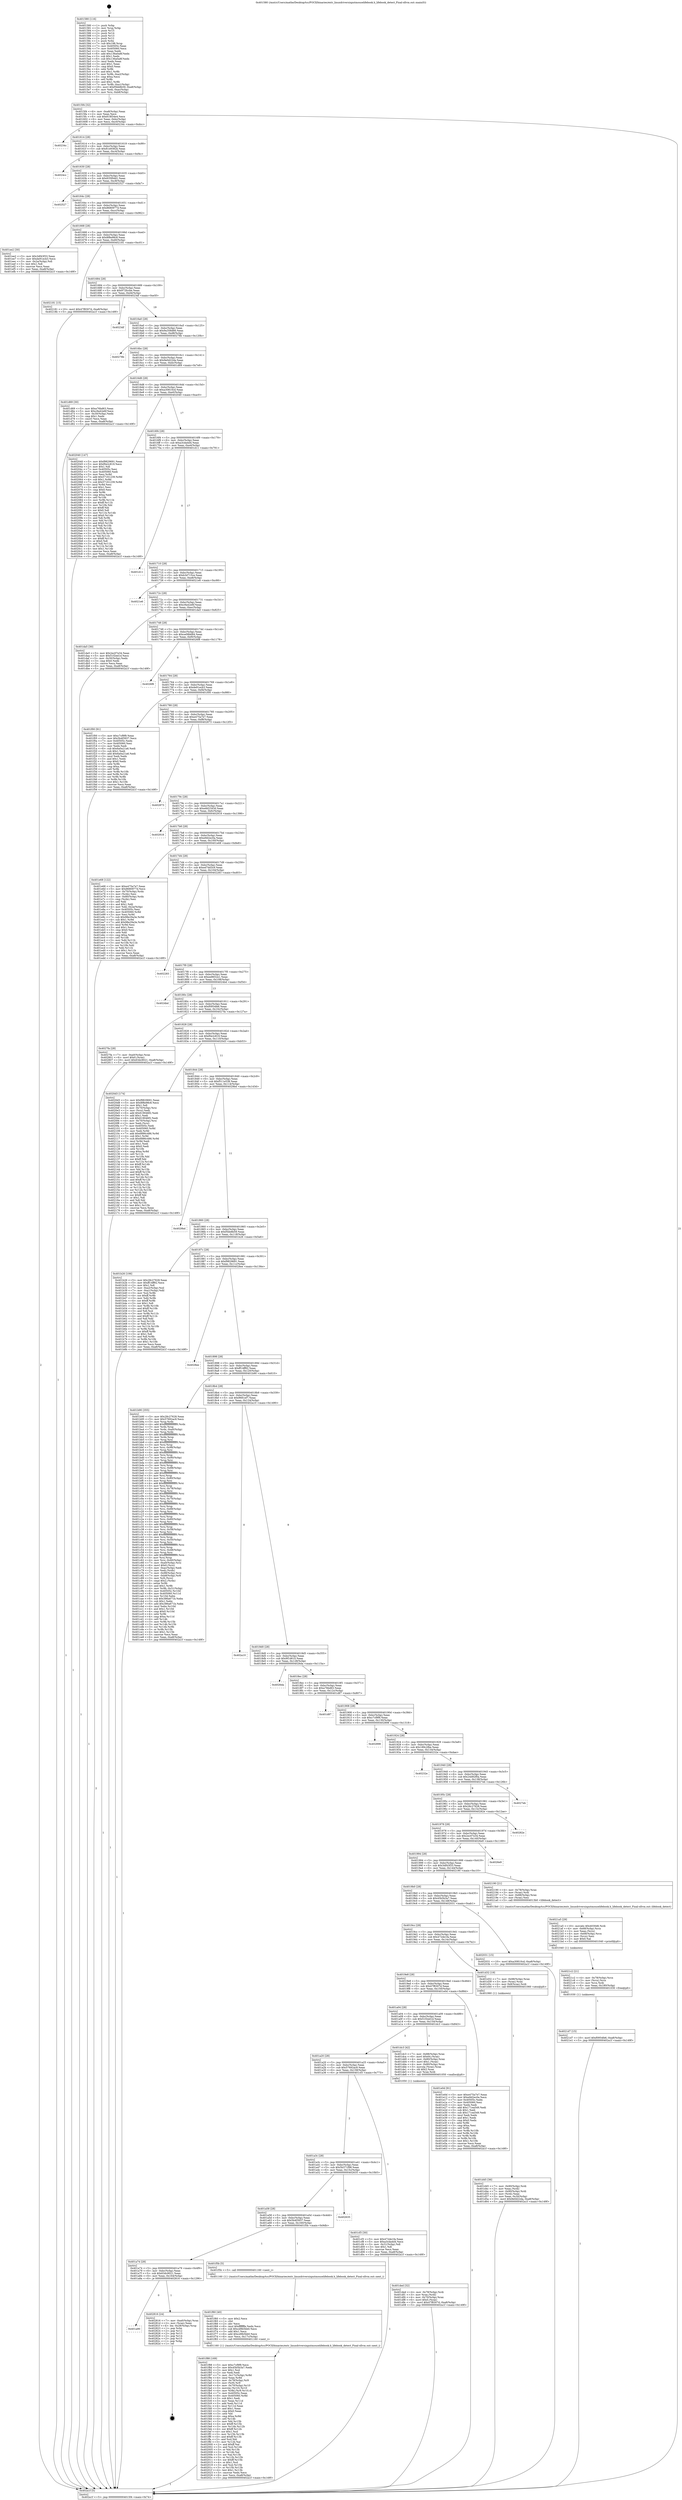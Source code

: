 digraph "0x401580" {
  label = "0x401580 (/mnt/c/Users/mathe/Desktop/tcc/POCII/binaries/extr_linuxdriversinputmouselifebook.h_lifebook_detect_Final-ollvm.out::main(0))"
  labelloc = "t"
  node[shape=record]

  Entry [label="",width=0.3,height=0.3,shape=circle,fillcolor=black,style=filled]
  "0x4015f4" [label="{
     0x4015f4 [32]\l
     | [instrs]\l
     &nbsp;&nbsp;0x4015f4 \<+6\>: mov -0xa8(%rbp),%eax\l
     &nbsp;&nbsp;0x4015fa \<+2\>: mov %eax,%ecx\l
     &nbsp;&nbsp;0x4015fc \<+6\>: sub $0x818f34e4,%ecx\l
     &nbsp;&nbsp;0x401602 \<+6\>: mov %eax,-0xbc(%rbp)\l
     &nbsp;&nbsp;0x401608 \<+6\>: mov %ecx,-0xc0(%rbp)\l
     &nbsp;&nbsp;0x40160e \<+6\>: je 000000000040234c \<main+0xdcc\>\l
  }"]
  "0x40234c" [label="{
     0x40234c\l
  }", style=dashed]
  "0x401614" [label="{
     0x401614 [28]\l
     | [instrs]\l
     &nbsp;&nbsp;0x401614 \<+5\>: jmp 0000000000401619 \<main+0x99\>\l
     &nbsp;&nbsp;0x401619 \<+6\>: mov -0xbc(%rbp),%eax\l
     &nbsp;&nbsp;0x40161f \<+5\>: sub $0x81e9382b,%eax\l
     &nbsp;&nbsp;0x401624 \<+6\>: mov %eax,-0xc4(%rbp)\l
     &nbsp;&nbsp;0x40162a \<+6\>: je 00000000004024cc \<main+0xf4c\>\l
  }"]
  Exit [label="",width=0.3,height=0.3,shape=circle,fillcolor=black,style=filled,peripheries=2]
  "0x4024cc" [label="{
     0x4024cc\l
  }", style=dashed]
  "0x401630" [label="{
     0x401630 [28]\l
     | [instrs]\l
     &nbsp;&nbsp;0x401630 \<+5\>: jmp 0000000000401635 \<main+0xb5\>\l
     &nbsp;&nbsp;0x401635 \<+6\>: mov -0xbc(%rbp),%eax\l
     &nbsp;&nbsp;0x40163b \<+5\>: sub $0x835f0dd1,%eax\l
     &nbsp;&nbsp;0x401640 \<+6\>: mov %eax,-0xc8(%rbp)\l
     &nbsp;&nbsp;0x401646 \<+6\>: je 0000000000402527 \<main+0xfa7\>\l
  }"]
  "0x401a90" [label="{
     0x401a90\l
  }", style=dashed]
  "0x402527" [label="{
     0x402527\l
  }", style=dashed]
  "0x40164c" [label="{
     0x40164c [28]\l
     | [instrs]\l
     &nbsp;&nbsp;0x40164c \<+5\>: jmp 0000000000401651 \<main+0xd1\>\l
     &nbsp;&nbsp;0x401651 \<+6\>: mov -0xbc(%rbp),%eax\l
     &nbsp;&nbsp;0x401657 \<+5\>: sub $0x8680977d,%eax\l
     &nbsp;&nbsp;0x40165c \<+6\>: mov %eax,-0xcc(%rbp)\l
     &nbsp;&nbsp;0x401662 \<+6\>: je 0000000000401ee2 \<main+0x962\>\l
  }"]
  "0x402816" [label="{
     0x402816 [24]\l
     | [instrs]\l
     &nbsp;&nbsp;0x402816 \<+7\>: mov -0xa0(%rbp),%rax\l
     &nbsp;&nbsp;0x40281d \<+2\>: mov (%rax),%eax\l
     &nbsp;&nbsp;0x40281f \<+4\>: lea -0x28(%rbp),%rsp\l
     &nbsp;&nbsp;0x402823 \<+1\>: pop %rbx\l
     &nbsp;&nbsp;0x402824 \<+2\>: pop %r12\l
     &nbsp;&nbsp;0x402826 \<+2\>: pop %r13\l
     &nbsp;&nbsp;0x402828 \<+2\>: pop %r14\l
     &nbsp;&nbsp;0x40282a \<+2\>: pop %r15\l
     &nbsp;&nbsp;0x40282c \<+1\>: pop %rbp\l
     &nbsp;&nbsp;0x40282d \<+1\>: ret\l
  }"]
  "0x401ee2" [label="{
     0x401ee2 [30]\l
     | [instrs]\l
     &nbsp;&nbsp;0x401ee2 \<+5\>: mov $0x3df43f33,%eax\l
     &nbsp;&nbsp;0x401ee7 \<+5\>: mov $0xde91ecb3,%ecx\l
     &nbsp;&nbsp;0x401eec \<+3\>: mov -0x2a(%rbp),%dl\l
     &nbsp;&nbsp;0x401eef \<+3\>: test $0x1,%dl\l
     &nbsp;&nbsp;0x401ef2 \<+3\>: cmovne %ecx,%eax\l
     &nbsp;&nbsp;0x401ef5 \<+6\>: mov %eax,-0xa8(%rbp)\l
     &nbsp;&nbsp;0x401efb \<+5\>: jmp 0000000000402a1f \<main+0x149f\>\l
  }"]
  "0x401668" [label="{
     0x401668 [28]\l
     | [instrs]\l
     &nbsp;&nbsp;0x401668 \<+5\>: jmp 000000000040166d \<main+0xed\>\l
     &nbsp;&nbsp;0x40166d \<+6\>: mov -0xbc(%rbp),%eax\l
     &nbsp;&nbsp;0x401673 \<+5\>: sub $0x8f8e98c8,%eax\l
     &nbsp;&nbsp;0x401678 \<+6\>: mov %eax,-0xd0(%rbp)\l
     &nbsp;&nbsp;0x40167e \<+6\>: je 0000000000402181 \<main+0xc01\>\l
  }"]
  "0x4021d7" [label="{
     0x4021d7 [15]\l
     | [instrs]\l
     &nbsp;&nbsp;0x4021d7 \<+10\>: movl $0xf0954fe6,-0xa8(%rbp)\l
     &nbsp;&nbsp;0x4021e1 \<+5\>: jmp 0000000000402a1f \<main+0x149f\>\l
  }"]
  "0x402181" [label="{
     0x402181 [15]\l
     | [instrs]\l
     &nbsp;&nbsp;0x402181 \<+10\>: movl $0x47f8307d,-0xa8(%rbp)\l
     &nbsp;&nbsp;0x40218b \<+5\>: jmp 0000000000402a1f \<main+0x149f\>\l
  }"]
  "0x401684" [label="{
     0x401684 [28]\l
     | [instrs]\l
     &nbsp;&nbsp;0x401684 \<+5\>: jmp 0000000000401689 \<main+0x109\>\l
     &nbsp;&nbsp;0x401689 \<+6\>: mov -0xbc(%rbp),%eax\l
     &nbsp;&nbsp;0x40168f \<+5\>: sub $0x972fccbe,%eax\l
     &nbsp;&nbsp;0x401694 \<+6\>: mov %eax,-0xd4(%rbp)\l
     &nbsp;&nbsp;0x40169a \<+6\>: je 00000000004023df \<main+0xe5f\>\l
  }"]
  "0x4021c2" [label="{
     0x4021c2 [21]\l
     | [instrs]\l
     &nbsp;&nbsp;0x4021c2 \<+4\>: mov -0x78(%rbp),%rcx\l
     &nbsp;&nbsp;0x4021c6 \<+3\>: mov (%rcx),%rcx\l
     &nbsp;&nbsp;0x4021c9 \<+3\>: mov %rcx,%rdi\l
     &nbsp;&nbsp;0x4021cc \<+6\>: mov %eax,-0x180(%rbp)\l
     &nbsp;&nbsp;0x4021d2 \<+5\>: call 0000000000401030 \<free@plt\>\l
     | [calls]\l
     &nbsp;&nbsp;0x401030 \{1\} (unknown)\l
  }"]
  "0x4023df" [label="{
     0x4023df\l
  }", style=dashed]
  "0x4016a0" [label="{
     0x4016a0 [28]\l
     | [instrs]\l
     &nbsp;&nbsp;0x4016a0 \<+5\>: jmp 00000000004016a5 \<main+0x125\>\l
     &nbsp;&nbsp;0x4016a5 \<+6\>: mov -0xbc(%rbp),%eax\l
     &nbsp;&nbsp;0x4016ab \<+5\>: sub $0x9a358d66,%eax\l
     &nbsp;&nbsp;0x4016b0 \<+6\>: mov %eax,-0xd8(%rbp)\l
     &nbsp;&nbsp;0x4016b6 \<+6\>: je 000000000040278b \<main+0x120b\>\l
  }"]
  "0x4021a5" [label="{
     0x4021a5 [29]\l
     | [instrs]\l
     &nbsp;&nbsp;0x4021a5 \<+10\>: movabs $0x4030d6,%rdi\l
     &nbsp;&nbsp;0x4021af \<+4\>: mov -0x68(%rbp),%rcx\l
     &nbsp;&nbsp;0x4021b3 \<+2\>: mov %eax,(%rcx)\l
     &nbsp;&nbsp;0x4021b5 \<+4\>: mov -0x68(%rbp),%rcx\l
     &nbsp;&nbsp;0x4021b9 \<+2\>: mov (%rcx),%esi\l
     &nbsp;&nbsp;0x4021bb \<+2\>: mov $0x0,%al\l
     &nbsp;&nbsp;0x4021bd \<+5\>: call 0000000000401040 \<printf@plt\>\l
     | [calls]\l
     &nbsp;&nbsp;0x401040 \{1\} (unknown)\l
  }"]
  "0x40278b" [label="{
     0x40278b\l
  }", style=dashed]
  "0x4016bc" [label="{
     0x4016bc [28]\l
     | [instrs]\l
     &nbsp;&nbsp;0x4016bc \<+5\>: jmp 00000000004016c1 \<main+0x141\>\l
     &nbsp;&nbsp;0x4016c1 \<+6\>: mov -0xbc(%rbp),%eax\l
     &nbsp;&nbsp;0x4016c7 \<+5\>: sub $0x9e0d22da,%eax\l
     &nbsp;&nbsp;0x4016cc \<+6\>: mov %eax,-0xdc(%rbp)\l
     &nbsp;&nbsp;0x4016d2 \<+6\>: je 0000000000401d69 \<main+0x7e9\>\l
  }"]
  "0x401f88" [label="{
     0x401f88 [169]\l
     | [instrs]\l
     &nbsp;&nbsp;0x401f88 \<+5\>: mov $0xc7cf9f9,%ecx\l
     &nbsp;&nbsp;0x401f8d \<+5\>: mov $0x45b5b3a7,%edx\l
     &nbsp;&nbsp;0x401f92 \<+3\>: mov $0x1,%sil\l
     &nbsp;&nbsp;0x401f95 \<+2\>: xor %edi,%edi\l
     &nbsp;&nbsp;0x401f97 \<+7\>: mov -0x17c(%rbp),%r8d\l
     &nbsp;&nbsp;0x401f9e \<+4\>: imul %eax,%r8d\l
     &nbsp;&nbsp;0x401fa2 \<+4\>: mov -0x78(%rbp),%r9\l
     &nbsp;&nbsp;0x401fa6 \<+3\>: mov (%r9),%r9\l
     &nbsp;&nbsp;0x401fa9 \<+4\>: mov -0x70(%rbp),%r10\l
     &nbsp;&nbsp;0x401fad \<+3\>: movslq (%r10),%r10\l
     &nbsp;&nbsp;0x401fb0 \<+4\>: mov %r8d,(%r9,%r10,4)\l
     &nbsp;&nbsp;0x401fb4 \<+7\>: mov 0x40505c,%eax\l
     &nbsp;&nbsp;0x401fbb \<+8\>: mov 0x405060,%r8d\l
     &nbsp;&nbsp;0x401fc3 \<+3\>: sub $0x1,%edi\l
     &nbsp;&nbsp;0x401fc6 \<+3\>: mov %eax,%r11d\l
     &nbsp;&nbsp;0x401fc9 \<+3\>: add %edi,%r11d\l
     &nbsp;&nbsp;0x401fcc \<+4\>: imul %r11d,%eax\l
     &nbsp;&nbsp;0x401fd0 \<+3\>: and $0x1,%eax\l
     &nbsp;&nbsp;0x401fd3 \<+3\>: cmp $0x0,%eax\l
     &nbsp;&nbsp;0x401fd6 \<+3\>: sete %bl\l
     &nbsp;&nbsp;0x401fd9 \<+4\>: cmp $0xa,%r8d\l
     &nbsp;&nbsp;0x401fdd \<+4\>: setl %r14b\l
     &nbsp;&nbsp;0x401fe1 \<+3\>: mov %bl,%r15b\l
     &nbsp;&nbsp;0x401fe4 \<+4\>: xor $0xff,%r15b\l
     &nbsp;&nbsp;0x401fe8 \<+3\>: mov %r14b,%r12b\l
     &nbsp;&nbsp;0x401feb \<+4\>: xor $0xff,%r12b\l
     &nbsp;&nbsp;0x401fef \<+4\>: xor $0x1,%sil\l
     &nbsp;&nbsp;0x401ff3 \<+3\>: mov %r15b,%r13b\l
     &nbsp;&nbsp;0x401ff6 \<+4\>: and $0xff,%r13b\l
     &nbsp;&nbsp;0x401ffa \<+3\>: and %sil,%bl\l
     &nbsp;&nbsp;0x401ffd \<+3\>: mov %r12b,%al\l
     &nbsp;&nbsp;0x402000 \<+2\>: and $0xff,%al\l
     &nbsp;&nbsp;0x402002 \<+3\>: and %sil,%r14b\l
     &nbsp;&nbsp;0x402005 \<+3\>: or %bl,%r13b\l
     &nbsp;&nbsp;0x402008 \<+3\>: or %r14b,%al\l
     &nbsp;&nbsp;0x40200b \<+3\>: xor %al,%r13b\l
     &nbsp;&nbsp;0x40200e \<+3\>: or %r12b,%r15b\l
     &nbsp;&nbsp;0x402011 \<+4\>: xor $0xff,%r15b\l
     &nbsp;&nbsp;0x402015 \<+4\>: or $0x1,%sil\l
     &nbsp;&nbsp;0x402019 \<+3\>: and %sil,%r15b\l
     &nbsp;&nbsp;0x40201c \<+3\>: or %r15b,%r13b\l
     &nbsp;&nbsp;0x40201f \<+4\>: test $0x1,%r13b\l
     &nbsp;&nbsp;0x402023 \<+3\>: cmovne %edx,%ecx\l
     &nbsp;&nbsp;0x402026 \<+6\>: mov %ecx,-0xa8(%rbp)\l
     &nbsp;&nbsp;0x40202c \<+5\>: jmp 0000000000402a1f \<main+0x149f\>\l
  }"]
  "0x401d69" [label="{
     0x401d69 [30]\l
     | [instrs]\l
     &nbsp;&nbsp;0x401d69 \<+5\>: mov $0xa76bd63,%eax\l
     &nbsp;&nbsp;0x401d6e \<+5\>: mov $0xc9a42e6f,%ecx\l
     &nbsp;&nbsp;0x401d73 \<+3\>: mov -0x30(%rbp),%edx\l
     &nbsp;&nbsp;0x401d76 \<+3\>: cmp $0x1,%edx\l
     &nbsp;&nbsp;0x401d79 \<+3\>: cmovl %ecx,%eax\l
     &nbsp;&nbsp;0x401d7c \<+6\>: mov %eax,-0xa8(%rbp)\l
     &nbsp;&nbsp;0x401d82 \<+5\>: jmp 0000000000402a1f \<main+0x149f\>\l
  }"]
  "0x4016d8" [label="{
     0x4016d8 [28]\l
     | [instrs]\l
     &nbsp;&nbsp;0x4016d8 \<+5\>: jmp 00000000004016dd \<main+0x15d\>\l
     &nbsp;&nbsp;0x4016dd \<+6\>: mov -0xbc(%rbp),%eax\l
     &nbsp;&nbsp;0x4016e3 \<+5\>: sub $0xa30810cd,%eax\l
     &nbsp;&nbsp;0x4016e8 \<+6\>: mov %eax,-0xe0(%rbp)\l
     &nbsp;&nbsp;0x4016ee \<+6\>: je 0000000000402040 \<main+0xac0\>\l
  }"]
  "0x401f60" [label="{
     0x401f60 [40]\l
     | [instrs]\l
     &nbsp;&nbsp;0x401f60 \<+5\>: mov $0x2,%ecx\l
     &nbsp;&nbsp;0x401f65 \<+1\>: cltd\l
     &nbsp;&nbsp;0x401f66 \<+2\>: idiv %ecx\l
     &nbsp;&nbsp;0x401f68 \<+6\>: imul $0xfffffffe,%edx,%ecx\l
     &nbsp;&nbsp;0x401f6e \<+6\>: sub $0xcd9b5bb0,%ecx\l
     &nbsp;&nbsp;0x401f74 \<+3\>: add $0x1,%ecx\l
     &nbsp;&nbsp;0x401f77 \<+6\>: add $0xcd9b5bb0,%ecx\l
     &nbsp;&nbsp;0x401f7d \<+6\>: mov %ecx,-0x17c(%rbp)\l
     &nbsp;&nbsp;0x401f83 \<+5\>: call 0000000000401160 \<next_i\>\l
     | [calls]\l
     &nbsp;&nbsp;0x401160 \{1\} (/mnt/c/Users/mathe/Desktop/tcc/POCII/binaries/extr_linuxdriversinputmouselifebook.h_lifebook_detect_Final-ollvm.out::next_i)\l
  }"]
  "0x402040" [label="{
     0x402040 [147]\l
     | [instrs]\l
     &nbsp;&nbsp;0x402040 \<+5\>: mov $0xf9829691,%eax\l
     &nbsp;&nbsp;0x402045 \<+5\>: mov $0xf0e2c819,%ecx\l
     &nbsp;&nbsp;0x40204a \<+2\>: mov $0x1,%dl\l
     &nbsp;&nbsp;0x40204c \<+7\>: mov 0x40505c,%esi\l
     &nbsp;&nbsp;0x402053 \<+7\>: mov 0x405060,%edi\l
     &nbsp;&nbsp;0x40205a \<+3\>: mov %esi,%r8d\l
     &nbsp;&nbsp;0x40205d \<+7\>: add $0x57161239,%r8d\l
     &nbsp;&nbsp;0x402064 \<+4\>: sub $0x1,%r8d\l
     &nbsp;&nbsp;0x402068 \<+7\>: sub $0x57161239,%r8d\l
     &nbsp;&nbsp;0x40206f \<+4\>: imul %r8d,%esi\l
     &nbsp;&nbsp;0x402073 \<+3\>: and $0x1,%esi\l
     &nbsp;&nbsp;0x402076 \<+3\>: cmp $0x0,%esi\l
     &nbsp;&nbsp;0x402079 \<+4\>: sete %r9b\l
     &nbsp;&nbsp;0x40207d \<+3\>: cmp $0xa,%edi\l
     &nbsp;&nbsp;0x402080 \<+4\>: setl %r10b\l
     &nbsp;&nbsp;0x402084 \<+3\>: mov %r9b,%r11b\l
     &nbsp;&nbsp;0x402087 \<+4\>: xor $0xff,%r11b\l
     &nbsp;&nbsp;0x40208b \<+3\>: mov %r10b,%bl\l
     &nbsp;&nbsp;0x40208e \<+3\>: xor $0xff,%bl\l
     &nbsp;&nbsp;0x402091 \<+3\>: xor $0x0,%dl\l
     &nbsp;&nbsp;0x402094 \<+3\>: mov %r11b,%r14b\l
     &nbsp;&nbsp;0x402097 \<+4\>: and $0x0,%r14b\l
     &nbsp;&nbsp;0x40209b \<+3\>: and %dl,%r9b\l
     &nbsp;&nbsp;0x40209e \<+3\>: mov %bl,%r15b\l
     &nbsp;&nbsp;0x4020a1 \<+4\>: and $0x0,%r15b\l
     &nbsp;&nbsp;0x4020a5 \<+3\>: and %dl,%r10b\l
     &nbsp;&nbsp;0x4020a8 \<+3\>: or %r9b,%r14b\l
     &nbsp;&nbsp;0x4020ab \<+3\>: or %r10b,%r15b\l
     &nbsp;&nbsp;0x4020ae \<+3\>: xor %r15b,%r14b\l
     &nbsp;&nbsp;0x4020b1 \<+3\>: or %bl,%r11b\l
     &nbsp;&nbsp;0x4020b4 \<+4\>: xor $0xff,%r11b\l
     &nbsp;&nbsp;0x4020b8 \<+3\>: or $0x0,%dl\l
     &nbsp;&nbsp;0x4020bb \<+3\>: and %dl,%r11b\l
     &nbsp;&nbsp;0x4020be \<+3\>: or %r11b,%r14b\l
     &nbsp;&nbsp;0x4020c1 \<+4\>: test $0x1,%r14b\l
     &nbsp;&nbsp;0x4020c5 \<+3\>: cmovne %ecx,%eax\l
     &nbsp;&nbsp;0x4020c8 \<+6\>: mov %eax,-0xa8(%rbp)\l
     &nbsp;&nbsp;0x4020ce \<+5\>: jmp 0000000000402a1f \<main+0x149f\>\l
  }"]
  "0x4016f4" [label="{
     0x4016f4 [28]\l
     | [instrs]\l
     &nbsp;&nbsp;0x4016f4 \<+5\>: jmp 00000000004016f9 \<main+0x179\>\l
     &nbsp;&nbsp;0x4016f9 \<+6\>: mov -0xbc(%rbp),%eax\l
     &nbsp;&nbsp;0x4016ff \<+5\>: sub $0xa3cda4d4,%eax\l
     &nbsp;&nbsp;0x401704 \<+6\>: mov %eax,-0xe4(%rbp)\l
     &nbsp;&nbsp;0x40170a \<+6\>: je 0000000000401d11 \<main+0x791\>\l
  }"]
  "0x401a74" [label="{
     0x401a74 [28]\l
     | [instrs]\l
     &nbsp;&nbsp;0x401a74 \<+5\>: jmp 0000000000401a79 \<main+0x4f9\>\l
     &nbsp;&nbsp;0x401a79 \<+6\>: mov -0xbc(%rbp),%eax\l
     &nbsp;&nbsp;0x401a7f \<+5\>: sub $0x63dc9021,%eax\l
     &nbsp;&nbsp;0x401a84 \<+6\>: mov %eax,-0x164(%rbp)\l
     &nbsp;&nbsp;0x401a8a \<+6\>: je 0000000000402816 \<main+0x1296\>\l
  }"]
  "0x401d11" [label="{
     0x401d11\l
  }", style=dashed]
  "0x401710" [label="{
     0x401710 [28]\l
     | [instrs]\l
     &nbsp;&nbsp;0x401710 \<+5\>: jmp 0000000000401715 \<main+0x195\>\l
     &nbsp;&nbsp;0x401715 \<+6\>: mov -0xbc(%rbp),%eax\l
     &nbsp;&nbsp;0x40171b \<+5\>: sub $0xb3d715ce,%eax\l
     &nbsp;&nbsp;0x401720 \<+6\>: mov %eax,-0xe8(%rbp)\l
     &nbsp;&nbsp;0x401726 \<+6\>: je 00000000004021e6 \<main+0xc66\>\l
  }"]
  "0x401f5b" [label="{
     0x401f5b [5]\l
     | [instrs]\l
     &nbsp;&nbsp;0x401f5b \<+5\>: call 0000000000401160 \<next_i\>\l
     | [calls]\l
     &nbsp;&nbsp;0x401160 \{1\} (/mnt/c/Users/mathe/Desktop/tcc/POCII/binaries/extr_linuxdriversinputmouselifebook.h_lifebook_detect_Final-ollvm.out::next_i)\l
  }"]
  "0x4021e6" [label="{
     0x4021e6\l
  }", style=dashed]
  "0x40172c" [label="{
     0x40172c [28]\l
     | [instrs]\l
     &nbsp;&nbsp;0x40172c \<+5\>: jmp 0000000000401731 \<main+0x1b1\>\l
     &nbsp;&nbsp;0x401731 \<+6\>: mov -0xbc(%rbp),%eax\l
     &nbsp;&nbsp;0x401737 \<+5\>: sub $0xc9a42e6f,%eax\l
     &nbsp;&nbsp;0x40173c \<+6\>: mov %eax,-0xec(%rbp)\l
     &nbsp;&nbsp;0x401742 \<+6\>: je 0000000000401da5 \<main+0x825\>\l
  }"]
  "0x401a58" [label="{
     0x401a58 [28]\l
     | [instrs]\l
     &nbsp;&nbsp;0x401a58 \<+5\>: jmp 0000000000401a5d \<main+0x4dd\>\l
     &nbsp;&nbsp;0x401a5d \<+6\>: mov -0xbc(%rbp),%eax\l
     &nbsp;&nbsp;0x401a63 \<+5\>: sub $0x5b4f3937,%eax\l
     &nbsp;&nbsp;0x401a68 \<+6\>: mov %eax,-0x160(%rbp)\l
     &nbsp;&nbsp;0x401a6e \<+6\>: je 0000000000401f5b \<main+0x9db\>\l
  }"]
  "0x401da5" [label="{
     0x401da5 [30]\l
     | [instrs]\l
     &nbsp;&nbsp;0x401da5 \<+5\>: mov $0x2ec07e34,%eax\l
     &nbsp;&nbsp;0x401daa \<+5\>: mov $0x51f2ed1d,%ecx\l
     &nbsp;&nbsp;0x401daf \<+3\>: mov -0x30(%rbp),%edx\l
     &nbsp;&nbsp;0x401db2 \<+3\>: cmp $0x0,%edx\l
     &nbsp;&nbsp;0x401db5 \<+3\>: cmove %ecx,%eax\l
     &nbsp;&nbsp;0x401db8 \<+6\>: mov %eax,-0xa8(%rbp)\l
     &nbsp;&nbsp;0x401dbe \<+5\>: jmp 0000000000402a1f \<main+0x149f\>\l
  }"]
  "0x401748" [label="{
     0x401748 [28]\l
     | [instrs]\l
     &nbsp;&nbsp;0x401748 \<+5\>: jmp 000000000040174d \<main+0x1cd\>\l
     &nbsp;&nbsp;0x40174d \<+6\>: mov -0xbc(%rbp),%eax\l
     &nbsp;&nbsp;0x401753 \<+5\>: sub $0xce08b684,%eax\l
     &nbsp;&nbsp;0x401758 \<+6\>: mov %eax,-0xf0(%rbp)\l
     &nbsp;&nbsp;0x40175e \<+6\>: je 00000000004026f8 \<main+0x1178\>\l
  }"]
  "0x402635" [label="{
     0x402635\l
  }", style=dashed]
  "0x4026f8" [label="{
     0x4026f8\l
  }", style=dashed]
  "0x401764" [label="{
     0x401764 [28]\l
     | [instrs]\l
     &nbsp;&nbsp;0x401764 \<+5\>: jmp 0000000000401769 \<main+0x1e9\>\l
     &nbsp;&nbsp;0x401769 \<+6\>: mov -0xbc(%rbp),%eax\l
     &nbsp;&nbsp;0x40176f \<+5\>: sub $0xde91ecb3,%eax\l
     &nbsp;&nbsp;0x401774 \<+6\>: mov %eax,-0xf4(%rbp)\l
     &nbsp;&nbsp;0x40177a \<+6\>: je 0000000000401f00 \<main+0x980\>\l
  }"]
  "0x401ded" [label="{
     0x401ded [32]\l
     | [instrs]\l
     &nbsp;&nbsp;0x401ded \<+4\>: mov -0x78(%rbp),%rdi\l
     &nbsp;&nbsp;0x401df1 \<+3\>: mov %rax,(%rdi)\l
     &nbsp;&nbsp;0x401df4 \<+4\>: mov -0x70(%rbp),%rax\l
     &nbsp;&nbsp;0x401df8 \<+6\>: movl $0x0,(%rax)\l
     &nbsp;&nbsp;0x401dfe \<+10\>: movl $0x47f8307d,-0xa8(%rbp)\l
     &nbsp;&nbsp;0x401e08 \<+5\>: jmp 0000000000402a1f \<main+0x149f\>\l
  }"]
  "0x401f00" [label="{
     0x401f00 [91]\l
     | [instrs]\l
     &nbsp;&nbsp;0x401f00 \<+5\>: mov $0xc7cf9f9,%eax\l
     &nbsp;&nbsp;0x401f05 \<+5\>: mov $0x5b4f3937,%ecx\l
     &nbsp;&nbsp;0x401f0a \<+7\>: mov 0x40505c,%edx\l
     &nbsp;&nbsp;0x401f11 \<+7\>: mov 0x405060,%esi\l
     &nbsp;&nbsp;0x401f18 \<+2\>: mov %edx,%edi\l
     &nbsp;&nbsp;0x401f1a \<+6\>: sub $0x6a0a21a6,%edi\l
     &nbsp;&nbsp;0x401f20 \<+3\>: sub $0x1,%edi\l
     &nbsp;&nbsp;0x401f23 \<+6\>: add $0x6a0a21a6,%edi\l
     &nbsp;&nbsp;0x401f29 \<+3\>: imul %edi,%edx\l
     &nbsp;&nbsp;0x401f2c \<+3\>: and $0x1,%edx\l
     &nbsp;&nbsp;0x401f2f \<+3\>: cmp $0x0,%edx\l
     &nbsp;&nbsp;0x401f32 \<+4\>: sete %r8b\l
     &nbsp;&nbsp;0x401f36 \<+3\>: cmp $0xa,%esi\l
     &nbsp;&nbsp;0x401f39 \<+4\>: setl %r9b\l
     &nbsp;&nbsp;0x401f3d \<+3\>: mov %r8b,%r10b\l
     &nbsp;&nbsp;0x401f40 \<+3\>: and %r9b,%r10b\l
     &nbsp;&nbsp;0x401f43 \<+3\>: xor %r9b,%r8b\l
     &nbsp;&nbsp;0x401f46 \<+3\>: or %r8b,%r10b\l
     &nbsp;&nbsp;0x401f49 \<+4\>: test $0x1,%r10b\l
     &nbsp;&nbsp;0x401f4d \<+3\>: cmovne %ecx,%eax\l
     &nbsp;&nbsp;0x401f50 \<+6\>: mov %eax,-0xa8(%rbp)\l
     &nbsp;&nbsp;0x401f56 \<+5\>: jmp 0000000000402a1f \<main+0x149f\>\l
  }"]
  "0x401780" [label="{
     0x401780 [28]\l
     | [instrs]\l
     &nbsp;&nbsp;0x401780 \<+5\>: jmp 0000000000401785 \<main+0x205\>\l
     &nbsp;&nbsp;0x401785 \<+6\>: mov -0xbc(%rbp),%eax\l
     &nbsp;&nbsp;0x40178b \<+5\>: sub $0xe475a7e7,%eax\l
     &nbsp;&nbsp;0x401790 \<+6\>: mov %eax,-0xf8(%rbp)\l
     &nbsp;&nbsp;0x401796 \<+6\>: je 0000000000402873 \<main+0x12f3\>\l
  }"]
  "0x401d45" [label="{
     0x401d45 [36]\l
     | [instrs]\l
     &nbsp;&nbsp;0x401d45 \<+7\>: mov -0x90(%rbp),%rdi\l
     &nbsp;&nbsp;0x401d4c \<+2\>: mov %eax,(%rdi)\l
     &nbsp;&nbsp;0x401d4e \<+7\>: mov -0x90(%rbp),%rdi\l
     &nbsp;&nbsp;0x401d55 \<+2\>: mov (%rdi),%eax\l
     &nbsp;&nbsp;0x401d57 \<+3\>: mov %eax,-0x30(%rbp)\l
     &nbsp;&nbsp;0x401d5a \<+10\>: movl $0x9e0d22da,-0xa8(%rbp)\l
     &nbsp;&nbsp;0x401d64 \<+5\>: jmp 0000000000402a1f \<main+0x149f\>\l
  }"]
  "0x402873" [label="{
     0x402873\l
  }", style=dashed]
  "0x40179c" [label="{
     0x40179c [28]\l
     | [instrs]\l
     &nbsp;&nbsp;0x40179c \<+5\>: jmp 00000000004017a1 \<main+0x221\>\l
     &nbsp;&nbsp;0x4017a1 \<+6\>: mov -0xbc(%rbp),%eax\l
     &nbsp;&nbsp;0x4017a7 \<+5\>: sub $0xe8d2343d,%eax\l
     &nbsp;&nbsp;0x4017ac \<+6\>: mov %eax,-0xfc(%rbp)\l
     &nbsp;&nbsp;0x4017b2 \<+6\>: je 0000000000402918 \<main+0x1398\>\l
  }"]
  "0x401a3c" [label="{
     0x401a3c [28]\l
     | [instrs]\l
     &nbsp;&nbsp;0x401a3c \<+5\>: jmp 0000000000401a41 \<main+0x4c1\>\l
     &nbsp;&nbsp;0x401a41 \<+6\>: mov -0xbc(%rbp),%eax\l
     &nbsp;&nbsp;0x401a47 \<+5\>: sub $0x5b371f98,%eax\l
     &nbsp;&nbsp;0x401a4c \<+6\>: mov %eax,-0x15c(%rbp)\l
     &nbsp;&nbsp;0x401a52 \<+6\>: je 0000000000402635 \<main+0x10b5\>\l
  }"]
  "0x402918" [label="{
     0x402918\l
  }", style=dashed]
  "0x4017b8" [label="{
     0x4017b8 [28]\l
     | [instrs]\l
     &nbsp;&nbsp;0x4017b8 \<+5\>: jmp 00000000004017bd \<main+0x23d\>\l
     &nbsp;&nbsp;0x4017bd \<+6\>: mov -0xbc(%rbp),%eax\l
     &nbsp;&nbsp;0x4017c3 \<+5\>: sub $0xe9d2ec0a,%eax\l
     &nbsp;&nbsp;0x4017c8 \<+6\>: mov %eax,-0x100(%rbp)\l
     &nbsp;&nbsp;0x4017ce \<+6\>: je 0000000000401e68 \<main+0x8e8\>\l
  }"]
  "0x401cf3" [label="{
     0x401cf3 [30]\l
     | [instrs]\l
     &nbsp;&nbsp;0x401cf3 \<+5\>: mov $0x472de1fa,%eax\l
     &nbsp;&nbsp;0x401cf8 \<+5\>: mov $0xa3cda4d4,%ecx\l
     &nbsp;&nbsp;0x401cfd \<+3\>: mov -0x31(%rbp),%dl\l
     &nbsp;&nbsp;0x401d00 \<+3\>: test $0x1,%dl\l
     &nbsp;&nbsp;0x401d03 \<+3\>: cmovne %ecx,%eax\l
     &nbsp;&nbsp;0x401d06 \<+6\>: mov %eax,-0xa8(%rbp)\l
     &nbsp;&nbsp;0x401d0c \<+5\>: jmp 0000000000402a1f \<main+0x149f\>\l
  }"]
  "0x401e68" [label="{
     0x401e68 [122]\l
     | [instrs]\l
     &nbsp;&nbsp;0x401e68 \<+5\>: mov $0xe475a7e7,%eax\l
     &nbsp;&nbsp;0x401e6d \<+5\>: mov $0x8680977d,%ecx\l
     &nbsp;&nbsp;0x401e72 \<+4\>: mov -0x70(%rbp),%rdx\l
     &nbsp;&nbsp;0x401e76 \<+2\>: mov (%rdx),%esi\l
     &nbsp;&nbsp;0x401e78 \<+4\>: mov -0x80(%rbp),%rdx\l
     &nbsp;&nbsp;0x401e7c \<+2\>: cmp (%rdx),%esi\l
     &nbsp;&nbsp;0x401e7e \<+4\>: setl %dil\l
     &nbsp;&nbsp;0x401e82 \<+4\>: and $0x1,%dil\l
     &nbsp;&nbsp;0x401e86 \<+4\>: mov %dil,-0x2a(%rbp)\l
     &nbsp;&nbsp;0x401e8a \<+7\>: mov 0x40505c,%esi\l
     &nbsp;&nbsp;0x401e91 \<+8\>: mov 0x405060,%r8d\l
     &nbsp;&nbsp;0x401e99 \<+3\>: mov %esi,%r9d\l
     &nbsp;&nbsp;0x401e9c \<+7\>: sub $0x98e29a3e,%r9d\l
     &nbsp;&nbsp;0x401ea3 \<+4\>: sub $0x1,%r9d\l
     &nbsp;&nbsp;0x401ea7 \<+7\>: add $0x98e29a3e,%r9d\l
     &nbsp;&nbsp;0x401eae \<+4\>: imul %r9d,%esi\l
     &nbsp;&nbsp;0x401eb2 \<+3\>: and $0x1,%esi\l
     &nbsp;&nbsp;0x401eb5 \<+3\>: cmp $0x0,%esi\l
     &nbsp;&nbsp;0x401eb8 \<+4\>: sete %dil\l
     &nbsp;&nbsp;0x401ebc \<+4\>: cmp $0xa,%r8d\l
     &nbsp;&nbsp;0x401ec0 \<+4\>: setl %r10b\l
     &nbsp;&nbsp;0x401ec4 \<+3\>: mov %dil,%r11b\l
     &nbsp;&nbsp;0x401ec7 \<+3\>: and %r10b,%r11b\l
     &nbsp;&nbsp;0x401eca \<+3\>: xor %r10b,%dil\l
     &nbsp;&nbsp;0x401ecd \<+3\>: or %dil,%r11b\l
     &nbsp;&nbsp;0x401ed0 \<+4\>: test $0x1,%r11b\l
     &nbsp;&nbsp;0x401ed4 \<+3\>: cmovne %ecx,%eax\l
     &nbsp;&nbsp;0x401ed7 \<+6\>: mov %eax,-0xa8(%rbp)\l
     &nbsp;&nbsp;0x401edd \<+5\>: jmp 0000000000402a1f \<main+0x149f\>\l
  }"]
  "0x4017d4" [label="{
     0x4017d4 [28]\l
     | [instrs]\l
     &nbsp;&nbsp;0x4017d4 \<+5\>: jmp 00000000004017d9 \<main+0x259\>\l
     &nbsp;&nbsp;0x4017d9 \<+6\>: mov -0xbc(%rbp),%eax\l
     &nbsp;&nbsp;0x4017df \<+5\>: sub $0xed7dd3c9,%eax\l
     &nbsp;&nbsp;0x4017e4 \<+6\>: mov %eax,-0x104(%rbp)\l
     &nbsp;&nbsp;0x4017ea \<+6\>: je 0000000000402283 \<main+0xd03\>\l
  }"]
  "0x401a20" [label="{
     0x401a20 [28]\l
     | [instrs]\l
     &nbsp;&nbsp;0x401a20 \<+5\>: jmp 0000000000401a25 \<main+0x4a5\>\l
     &nbsp;&nbsp;0x401a25 \<+6\>: mov -0xbc(%rbp),%eax\l
     &nbsp;&nbsp;0x401a2b \<+5\>: sub $0x57692ac9,%eax\l
     &nbsp;&nbsp;0x401a30 \<+6\>: mov %eax,-0x158(%rbp)\l
     &nbsp;&nbsp;0x401a36 \<+6\>: je 0000000000401cf3 \<main+0x773\>\l
  }"]
  "0x402283" [label="{
     0x402283\l
  }", style=dashed]
  "0x4017f0" [label="{
     0x4017f0 [28]\l
     | [instrs]\l
     &nbsp;&nbsp;0x4017f0 \<+5\>: jmp 00000000004017f5 \<main+0x275\>\l
     &nbsp;&nbsp;0x4017f5 \<+6\>: mov -0xbc(%rbp),%eax\l
     &nbsp;&nbsp;0x4017fb \<+5\>: sub $0xee8652e1,%eax\l
     &nbsp;&nbsp;0x401800 \<+6\>: mov %eax,-0x108(%rbp)\l
     &nbsp;&nbsp;0x401806 \<+6\>: je 00000000004024bd \<main+0xf3d\>\l
  }"]
  "0x401dc3" [label="{
     0x401dc3 [42]\l
     | [instrs]\l
     &nbsp;&nbsp;0x401dc3 \<+7\>: mov -0x88(%rbp),%rax\l
     &nbsp;&nbsp;0x401dca \<+6\>: movl $0x64,(%rax)\l
     &nbsp;&nbsp;0x401dd0 \<+4\>: mov -0x80(%rbp),%rax\l
     &nbsp;&nbsp;0x401dd4 \<+6\>: movl $0x1,(%rax)\l
     &nbsp;&nbsp;0x401dda \<+4\>: mov -0x80(%rbp),%rax\l
     &nbsp;&nbsp;0x401dde \<+3\>: movslq (%rax),%rax\l
     &nbsp;&nbsp;0x401de1 \<+4\>: shl $0x2,%rax\l
     &nbsp;&nbsp;0x401de5 \<+3\>: mov %rax,%rdi\l
     &nbsp;&nbsp;0x401de8 \<+5\>: call 0000000000401050 \<malloc@plt\>\l
     | [calls]\l
     &nbsp;&nbsp;0x401050 \{1\} (unknown)\l
  }"]
  "0x4024bd" [label="{
     0x4024bd\l
  }", style=dashed]
  "0x40180c" [label="{
     0x40180c [28]\l
     | [instrs]\l
     &nbsp;&nbsp;0x40180c \<+5\>: jmp 0000000000401811 \<main+0x291\>\l
     &nbsp;&nbsp;0x401811 \<+6\>: mov -0xbc(%rbp),%eax\l
     &nbsp;&nbsp;0x401817 \<+5\>: sub $0xf0954fe6,%eax\l
     &nbsp;&nbsp;0x40181c \<+6\>: mov %eax,-0x10c(%rbp)\l
     &nbsp;&nbsp;0x401822 \<+6\>: je 00000000004027fa \<main+0x127a\>\l
  }"]
  "0x401a04" [label="{
     0x401a04 [28]\l
     | [instrs]\l
     &nbsp;&nbsp;0x401a04 \<+5\>: jmp 0000000000401a09 \<main+0x489\>\l
     &nbsp;&nbsp;0x401a09 \<+6\>: mov -0xbc(%rbp),%eax\l
     &nbsp;&nbsp;0x401a0f \<+5\>: sub $0x51f2ed1d,%eax\l
     &nbsp;&nbsp;0x401a14 \<+6\>: mov %eax,-0x154(%rbp)\l
     &nbsp;&nbsp;0x401a1a \<+6\>: je 0000000000401dc3 \<main+0x843\>\l
  }"]
  "0x4027fa" [label="{
     0x4027fa [28]\l
     | [instrs]\l
     &nbsp;&nbsp;0x4027fa \<+7\>: mov -0xa0(%rbp),%rax\l
     &nbsp;&nbsp;0x402801 \<+6\>: movl $0x0,(%rax)\l
     &nbsp;&nbsp;0x402807 \<+10\>: movl $0x63dc9021,-0xa8(%rbp)\l
     &nbsp;&nbsp;0x402811 \<+5\>: jmp 0000000000402a1f \<main+0x149f\>\l
  }"]
  "0x401828" [label="{
     0x401828 [28]\l
     | [instrs]\l
     &nbsp;&nbsp;0x401828 \<+5\>: jmp 000000000040182d \<main+0x2ad\>\l
     &nbsp;&nbsp;0x40182d \<+6\>: mov -0xbc(%rbp),%eax\l
     &nbsp;&nbsp;0x401833 \<+5\>: sub $0xf0e2c819,%eax\l
     &nbsp;&nbsp;0x401838 \<+6\>: mov %eax,-0x110(%rbp)\l
     &nbsp;&nbsp;0x40183e \<+6\>: je 00000000004020d3 \<main+0xb53\>\l
  }"]
  "0x401e0d" [label="{
     0x401e0d [91]\l
     | [instrs]\l
     &nbsp;&nbsp;0x401e0d \<+5\>: mov $0xe475a7e7,%eax\l
     &nbsp;&nbsp;0x401e12 \<+5\>: mov $0xe9d2ec0a,%ecx\l
     &nbsp;&nbsp;0x401e17 \<+7\>: mov 0x40505c,%edx\l
     &nbsp;&nbsp;0x401e1e \<+7\>: mov 0x405060,%esi\l
     &nbsp;&nbsp;0x401e25 \<+2\>: mov %edx,%edi\l
     &nbsp;&nbsp;0x401e27 \<+6\>: add $0x171ea549,%edi\l
     &nbsp;&nbsp;0x401e2d \<+3\>: sub $0x1,%edi\l
     &nbsp;&nbsp;0x401e30 \<+6\>: sub $0x171ea549,%edi\l
     &nbsp;&nbsp;0x401e36 \<+3\>: imul %edi,%edx\l
     &nbsp;&nbsp;0x401e39 \<+3\>: and $0x1,%edx\l
     &nbsp;&nbsp;0x401e3c \<+3\>: cmp $0x0,%edx\l
     &nbsp;&nbsp;0x401e3f \<+4\>: sete %r8b\l
     &nbsp;&nbsp;0x401e43 \<+3\>: cmp $0xa,%esi\l
     &nbsp;&nbsp;0x401e46 \<+4\>: setl %r9b\l
     &nbsp;&nbsp;0x401e4a \<+3\>: mov %r8b,%r10b\l
     &nbsp;&nbsp;0x401e4d \<+3\>: and %r9b,%r10b\l
     &nbsp;&nbsp;0x401e50 \<+3\>: xor %r9b,%r8b\l
     &nbsp;&nbsp;0x401e53 \<+3\>: or %r8b,%r10b\l
     &nbsp;&nbsp;0x401e56 \<+4\>: test $0x1,%r10b\l
     &nbsp;&nbsp;0x401e5a \<+3\>: cmovne %ecx,%eax\l
     &nbsp;&nbsp;0x401e5d \<+6\>: mov %eax,-0xa8(%rbp)\l
     &nbsp;&nbsp;0x401e63 \<+5\>: jmp 0000000000402a1f \<main+0x149f\>\l
  }"]
  "0x4020d3" [label="{
     0x4020d3 [174]\l
     | [instrs]\l
     &nbsp;&nbsp;0x4020d3 \<+5\>: mov $0xf9829691,%eax\l
     &nbsp;&nbsp;0x4020d8 \<+5\>: mov $0x8f8e98c8,%ecx\l
     &nbsp;&nbsp;0x4020dd \<+2\>: mov $0x1,%dl\l
     &nbsp;&nbsp;0x4020df \<+4\>: mov -0x70(%rbp),%rsi\l
     &nbsp;&nbsp;0x4020e3 \<+2\>: mov (%rsi),%edi\l
     &nbsp;&nbsp;0x4020e5 \<+6\>: add $0x619046f2,%edi\l
     &nbsp;&nbsp;0x4020eb \<+3\>: add $0x1,%edi\l
     &nbsp;&nbsp;0x4020ee \<+6\>: sub $0x619046f2,%edi\l
     &nbsp;&nbsp;0x4020f4 \<+4\>: mov -0x70(%rbp),%rsi\l
     &nbsp;&nbsp;0x4020f8 \<+2\>: mov %edi,(%rsi)\l
     &nbsp;&nbsp;0x4020fa \<+7\>: mov 0x40505c,%edi\l
     &nbsp;&nbsp;0x402101 \<+8\>: mov 0x405060,%r8d\l
     &nbsp;&nbsp;0x402109 \<+3\>: mov %edi,%r9d\l
     &nbsp;&nbsp;0x40210c \<+7\>: add $0x6886c486,%r9d\l
     &nbsp;&nbsp;0x402113 \<+4\>: sub $0x1,%r9d\l
     &nbsp;&nbsp;0x402117 \<+7\>: sub $0x6886c486,%r9d\l
     &nbsp;&nbsp;0x40211e \<+4\>: imul %r9d,%edi\l
     &nbsp;&nbsp;0x402122 \<+3\>: and $0x1,%edi\l
     &nbsp;&nbsp;0x402125 \<+3\>: cmp $0x0,%edi\l
     &nbsp;&nbsp;0x402128 \<+4\>: sete %r10b\l
     &nbsp;&nbsp;0x40212c \<+4\>: cmp $0xa,%r8d\l
     &nbsp;&nbsp;0x402130 \<+4\>: setl %r11b\l
     &nbsp;&nbsp;0x402134 \<+3\>: mov %r10b,%bl\l
     &nbsp;&nbsp;0x402137 \<+3\>: xor $0xff,%bl\l
     &nbsp;&nbsp;0x40213a \<+3\>: mov %r11b,%r14b\l
     &nbsp;&nbsp;0x40213d \<+4\>: xor $0xff,%r14b\l
     &nbsp;&nbsp;0x402141 \<+3\>: xor $0x1,%dl\l
     &nbsp;&nbsp;0x402144 \<+3\>: mov %bl,%r15b\l
     &nbsp;&nbsp;0x402147 \<+4\>: and $0xff,%r15b\l
     &nbsp;&nbsp;0x40214b \<+3\>: and %dl,%r10b\l
     &nbsp;&nbsp;0x40214e \<+3\>: mov %r14b,%r12b\l
     &nbsp;&nbsp;0x402151 \<+4\>: and $0xff,%r12b\l
     &nbsp;&nbsp;0x402155 \<+3\>: and %dl,%r11b\l
     &nbsp;&nbsp;0x402158 \<+3\>: or %r10b,%r15b\l
     &nbsp;&nbsp;0x40215b \<+3\>: or %r11b,%r12b\l
     &nbsp;&nbsp;0x40215e \<+3\>: xor %r12b,%r15b\l
     &nbsp;&nbsp;0x402161 \<+3\>: or %r14b,%bl\l
     &nbsp;&nbsp;0x402164 \<+3\>: xor $0xff,%bl\l
     &nbsp;&nbsp;0x402167 \<+3\>: or $0x1,%dl\l
     &nbsp;&nbsp;0x40216a \<+2\>: and %dl,%bl\l
     &nbsp;&nbsp;0x40216c \<+3\>: or %bl,%r15b\l
     &nbsp;&nbsp;0x40216f \<+4\>: test $0x1,%r15b\l
     &nbsp;&nbsp;0x402173 \<+3\>: cmovne %ecx,%eax\l
     &nbsp;&nbsp;0x402176 \<+6\>: mov %eax,-0xa8(%rbp)\l
     &nbsp;&nbsp;0x40217c \<+5\>: jmp 0000000000402a1f \<main+0x149f\>\l
  }"]
  "0x401844" [label="{
     0x401844 [28]\l
     | [instrs]\l
     &nbsp;&nbsp;0x401844 \<+5\>: jmp 0000000000401849 \<main+0x2c9\>\l
     &nbsp;&nbsp;0x401849 \<+6\>: mov -0xbc(%rbp),%eax\l
     &nbsp;&nbsp;0x40184f \<+5\>: sub $0xf511e538,%eax\l
     &nbsp;&nbsp;0x401854 \<+6\>: mov %eax,-0x114(%rbp)\l
     &nbsp;&nbsp;0x40185a \<+6\>: je 00000000004029bd \<main+0x143d\>\l
  }"]
  "0x4019e8" [label="{
     0x4019e8 [28]\l
     | [instrs]\l
     &nbsp;&nbsp;0x4019e8 \<+5\>: jmp 00000000004019ed \<main+0x46d\>\l
     &nbsp;&nbsp;0x4019ed \<+6\>: mov -0xbc(%rbp),%eax\l
     &nbsp;&nbsp;0x4019f3 \<+5\>: sub $0x47f8307d,%eax\l
     &nbsp;&nbsp;0x4019f8 \<+6\>: mov %eax,-0x150(%rbp)\l
     &nbsp;&nbsp;0x4019fe \<+6\>: je 0000000000401e0d \<main+0x88d\>\l
  }"]
  "0x4029bd" [label="{
     0x4029bd\l
  }", style=dashed]
  "0x401860" [label="{
     0x401860 [28]\l
     | [instrs]\l
     &nbsp;&nbsp;0x401860 \<+5\>: jmp 0000000000401865 \<main+0x2e5\>\l
     &nbsp;&nbsp;0x401865 \<+6\>: mov -0xbc(%rbp),%eax\l
     &nbsp;&nbsp;0x40186b \<+5\>: sub $0xf5bb8b59,%eax\l
     &nbsp;&nbsp;0x401870 \<+6\>: mov %eax,-0x118(%rbp)\l
     &nbsp;&nbsp;0x401876 \<+6\>: je 0000000000401b26 \<main+0x5a6\>\l
  }"]
  "0x401d32" [label="{
     0x401d32 [19]\l
     | [instrs]\l
     &nbsp;&nbsp;0x401d32 \<+7\>: mov -0x98(%rbp),%rax\l
     &nbsp;&nbsp;0x401d39 \<+3\>: mov (%rax),%rax\l
     &nbsp;&nbsp;0x401d3c \<+4\>: mov 0x8(%rax),%rdi\l
     &nbsp;&nbsp;0x401d40 \<+5\>: call 0000000000401060 \<atoi@plt\>\l
     | [calls]\l
     &nbsp;&nbsp;0x401060 \{1\} (unknown)\l
  }"]
  "0x401b26" [label="{
     0x401b26 [106]\l
     | [instrs]\l
     &nbsp;&nbsp;0x401b26 \<+5\>: mov $0x28c27628,%eax\l
     &nbsp;&nbsp;0x401b2b \<+5\>: mov $0xff14ff92,%ecx\l
     &nbsp;&nbsp;0x401b30 \<+2\>: mov $0x1,%dl\l
     &nbsp;&nbsp;0x401b32 \<+7\>: mov -0xa2(%rbp),%sil\l
     &nbsp;&nbsp;0x401b39 \<+7\>: mov -0xa1(%rbp),%dil\l
     &nbsp;&nbsp;0x401b40 \<+3\>: mov %sil,%r8b\l
     &nbsp;&nbsp;0x401b43 \<+4\>: xor $0xff,%r8b\l
     &nbsp;&nbsp;0x401b47 \<+3\>: mov %dil,%r9b\l
     &nbsp;&nbsp;0x401b4a \<+4\>: xor $0xff,%r9b\l
     &nbsp;&nbsp;0x401b4e \<+3\>: xor $0x1,%dl\l
     &nbsp;&nbsp;0x401b51 \<+3\>: mov %r8b,%r10b\l
     &nbsp;&nbsp;0x401b54 \<+4\>: and $0xff,%r10b\l
     &nbsp;&nbsp;0x401b58 \<+3\>: and %dl,%sil\l
     &nbsp;&nbsp;0x401b5b \<+3\>: mov %r9b,%r11b\l
     &nbsp;&nbsp;0x401b5e \<+4\>: and $0xff,%r11b\l
     &nbsp;&nbsp;0x401b62 \<+3\>: and %dl,%dil\l
     &nbsp;&nbsp;0x401b65 \<+3\>: or %sil,%r10b\l
     &nbsp;&nbsp;0x401b68 \<+3\>: or %dil,%r11b\l
     &nbsp;&nbsp;0x401b6b \<+3\>: xor %r11b,%r10b\l
     &nbsp;&nbsp;0x401b6e \<+3\>: or %r9b,%r8b\l
     &nbsp;&nbsp;0x401b71 \<+4\>: xor $0xff,%r8b\l
     &nbsp;&nbsp;0x401b75 \<+3\>: or $0x1,%dl\l
     &nbsp;&nbsp;0x401b78 \<+3\>: and %dl,%r8b\l
     &nbsp;&nbsp;0x401b7b \<+3\>: or %r8b,%r10b\l
     &nbsp;&nbsp;0x401b7e \<+4\>: test $0x1,%r10b\l
     &nbsp;&nbsp;0x401b82 \<+3\>: cmovne %ecx,%eax\l
     &nbsp;&nbsp;0x401b85 \<+6\>: mov %eax,-0xa8(%rbp)\l
     &nbsp;&nbsp;0x401b8b \<+5\>: jmp 0000000000402a1f \<main+0x149f\>\l
  }"]
  "0x40187c" [label="{
     0x40187c [28]\l
     | [instrs]\l
     &nbsp;&nbsp;0x40187c \<+5\>: jmp 0000000000401881 \<main+0x301\>\l
     &nbsp;&nbsp;0x401881 \<+6\>: mov -0xbc(%rbp),%eax\l
     &nbsp;&nbsp;0x401887 \<+5\>: sub $0xf9829691,%eax\l
     &nbsp;&nbsp;0x40188c \<+6\>: mov %eax,-0x11c(%rbp)\l
     &nbsp;&nbsp;0x401892 \<+6\>: je 00000000004028ee \<main+0x136e\>\l
  }"]
  "0x402a1f" [label="{
     0x402a1f [5]\l
     | [instrs]\l
     &nbsp;&nbsp;0x402a1f \<+5\>: jmp 00000000004015f4 \<main+0x74\>\l
  }"]
  "0x401580" [label="{
     0x401580 [116]\l
     | [instrs]\l
     &nbsp;&nbsp;0x401580 \<+1\>: push %rbp\l
     &nbsp;&nbsp;0x401581 \<+3\>: mov %rsp,%rbp\l
     &nbsp;&nbsp;0x401584 \<+2\>: push %r15\l
     &nbsp;&nbsp;0x401586 \<+2\>: push %r14\l
     &nbsp;&nbsp;0x401588 \<+2\>: push %r13\l
     &nbsp;&nbsp;0x40158a \<+2\>: push %r12\l
     &nbsp;&nbsp;0x40158c \<+1\>: push %rbx\l
     &nbsp;&nbsp;0x40158d \<+7\>: sub $0x198,%rsp\l
     &nbsp;&nbsp;0x401594 \<+7\>: mov 0x40505c,%eax\l
     &nbsp;&nbsp;0x40159b \<+7\>: mov 0x405060,%ecx\l
     &nbsp;&nbsp;0x4015a2 \<+2\>: mov %eax,%edx\l
     &nbsp;&nbsp;0x4015a4 \<+6\>: add $0x136a0a8f,%edx\l
     &nbsp;&nbsp;0x4015aa \<+3\>: sub $0x1,%edx\l
     &nbsp;&nbsp;0x4015ad \<+6\>: sub $0x136a0a8f,%edx\l
     &nbsp;&nbsp;0x4015b3 \<+3\>: imul %edx,%eax\l
     &nbsp;&nbsp;0x4015b6 \<+3\>: and $0x1,%eax\l
     &nbsp;&nbsp;0x4015b9 \<+3\>: cmp $0x0,%eax\l
     &nbsp;&nbsp;0x4015bc \<+4\>: sete %r8b\l
     &nbsp;&nbsp;0x4015c0 \<+4\>: and $0x1,%r8b\l
     &nbsp;&nbsp;0x4015c4 \<+7\>: mov %r8b,-0xa2(%rbp)\l
     &nbsp;&nbsp;0x4015cb \<+3\>: cmp $0xa,%ecx\l
     &nbsp;&nbsp;0x4015ce \<+4\>: setl %r8b\l
     &nbsp;&nbsp;0x4015d2 \<+4\>: and $0x1,%r8b\l
     &nbsp;&nbsp;0x4015d6 \<+7\>: mov %r8b,-0xa1(%rbp)\l
     &nbsp;&nbsp;0x4015dd \<+10\>: movl $0xf5bb8b59,-0xa8(%rbp)\l
     &nbsp;&nbsp;0x4015e7 \<+6\>: mov %edi,-0xac(%rbp)\l
     &nbsp;&nbsp;0x4015ed \<+7\>: mov %rsi,-0xb8(%rbp)\l
  }"]
  "0x4019cc" [label="{
     0x4019cc [28]\l
     | [instrs]\l
     &nbsp;&nbsp;0x4019cc \<+5\>: jmp 00000000004019d1 \<main+0x451\>\l
     &nbsp;&nbsp;0x4019d1 \<+6\>: mov -0xbc(%rbp),%eax\l
     &nbsp;&nbsp;0x4019d7 \<+5\>: sub $0x472de1fa,%eax\l
     &nbsp;&nbsp;0x4019dc \<+6\>: mov %eax,-0x14c(%rbp)\l
     &nbsp;&nbsp;0x4019e2 \<+6\>: je 0000000000401d32 \<main+0x7b2\>\l
  }"]
  "0x4028ee" [label="{
     0x4028ee\l
  }", style=dashed]
  "0x401898" [label="{
     0x401898 [28]\l
     | [instrs]\l
     &nbsp;&nbsp;0x401898 \<+5\>: jmp 000000000040189d \<main+0x31d\>\l
     &nbsp;&nbsp;0x40189d \<+6\>: mov -0xbc(%rbp),%eax\l
     &nbsp;&nbsp;0x4018a3 \<+5\>: sub $0xff14ff92,%eax\l
     &nbsp;&nbsp;0x4018a8 \<+6\>: mov %eax,-0x120(%rbp)\l
     &nbsp;&nbsp;0x4018ae \<+6\>: je 0000000000401b90 \<main+0x610\>\l
  }"]
  "0x402031" [label="{
     0x402031 [15]\l
     | [instrs]\l
     &nbsp;&nbsp;0x402031 \<+10\>: movl $0xa30810cd,-0xa8(%rbp)\l
     &nbsp;&nbsp;0x40203b \<+5\>: jmp 0000000000402a1f \<main+0x149f\>\l
  }"]
  "0x401b90" [label="{
     0x401b90 [355]\l
     | [instrs]\l
     &nbsp;&nbsp;0x401b90 \<+5\>: mov $0x28c27628,%eax\l
     &nbsp;&nbsp;0x401b95 \<+5\>: mov $0x57692ac9,%ecx\l
     &nbsp;&nbsp;0x401b9a \<+3\>: mov %rsp,%rdx\l
     &nbsp;&nbsp;0x401b9d \<+4\>: add $0xfffffffffffffff0,%rdx\l
     &nbsp;&nbsp;0x401ba1 \<+3\>: mov %rdx,%rsp\l
     &nbsp;&nbsp;0x401ba4 \<+7\>: mov %rdx,-0xa0(%rbp)\l
     &nbsp;&nbsp;0x401bab \<+3\>: mov %rsp,%rdx\l
     &nbsp;&nbsp;0x401bae \<+4\>: add $0xfffffffffffffff0,%rdx\l
     &nbsp;&nbsp;0x401bb2 \<+3\>: mov %rdx,%rsp\l
     &nbsp;&nbsp;0x401bb5 \<+3\>: mov %rsp,%rsi\l
     &nbsp;&nbsp;0x401bb8 \<+4\>: add $0xfffffffffffffff0,%rsi\l
     &nbsp;&nbsp;0x401bbc \<+3\>: mov %rsi,%rsp\l
     &nbsp;&nbsp;0x401bbf \<+7\>: mov %rsi,-0x98(%rbp)\l
     &nbsp;&nbsp;0x401bc6 \<+3\>: mov %rsp,%rsi\l
     &nbsp;&nbsp;0x401bc9 \<+4\>: add $0xfffffffffffffff0,%rsi\l
     &nbsp;&nbsp;0x401bcd \<+3\>: mov %rsi,%rsp\l
     &nbsp;&nbsp;0x401bd0 \<+7\>: mov %rsi,-0x90(%rbp)\l
     &nbsp;&nbsp;0x401bd7 \<+3\>: mov %rsp,%rsi\l
     &nbsp;&nbsp;0x401bda \<+4\>: add $0xfffffffffffffff0,%rsi\l
     &nbsp;&nbsp;0x401bde \<+3\>: mov %rsi,%rsp\l
     &nbsp;&nbsp;0x401be1 \<+7\>: mov %rsi,-0x88(%rbp)\l
     &nbsp;&nbsp;0x401be8 \<+3\>: mov %rsp,%rsi\l
     &nbsp;&nbsp;0x401beb \<+4\>: add $0xfffffffffffffff0,%rsi\l
     &nbsp;&nbsp;0x401bef \<+3\>: mov %rsi,%rsp\l
     &nbsp;&nbsp;0x401bf2 \<+4\>: mov %rsi,-0x80(%rbp)\l
     &nbsp;&nbsp;0x401bf6 \<+3\>: mov %rsp,%rsi\l
     &nbsp;&nbsp;0x401bf9 \<+4\>: add $0xfffffffffffffff0,%rsi\l
     &nbsp;&nbsp;0x401bfd \<+3\>: mov %rsi,%rsp\l
     &nbsp;&nbsp;0x401c00 \<+4\>: mov %rsi,-0x78(%rbp)\l
     &nbsp;&nbsp;0x401c04 \<+3\>: mov %rsp,%rsi\l
     &nbsp;&nbsp;0x401c07 \<+4\>: add $0xfffffffffffffff0,%rsi\l
     &nbsp;&nbsp;0x401c0b \<+3\>: mov %rsi,%rsp\l
     &nbsp;&nbsp;0x401c0e \<+4\>: mov %rsi,-0x70(%rbp)\l
     &nbsp;&nbsp;0x401c12 \<+3\>: mov %rsp,%rsi\l
     &nbsp;&nbsp;0x401c15 \<+4\>: add $0xfffffffffffffff0,%rsi\l
     &nbsp;&nbsp;0x401c19 \<+3\>: mov %rsi,%rsp\l
     &nbsp;&nbsp;0x401c1c \<+4\>: mov %rsi,-0x68(%rbp)\l
     &nbsp;&nbsp;0x401c20 \<+3\>: mov %rsp,%rsi\l
     &nbsp;&nbsp;0x401c23 \<+4\>: add $0xfffffffffffffff0,%rsi\l
     &nbsp;&nbsp;0x401c27 \<+3\>: mov %rsi,%rsp\l
     &nbsp;&nbsp;0x401c2a \<+4\>: mov %rsi,-0x60(%rbp)\l
     &nbsp;&nbsp;0x401c2e \<+3\>: mov %rsp,%rsi\l
     &nbsp;&nbsp;0x401c31 \<+4\>: add $0xfffffffffffffff0,%rsi\l
     &nbsp;&nbsp;0x401c35 \<+3\>: mov %rsi,%rsp\l
     &nbsp;&nbsp;0x401c38 \<+4\>: mov %rsi,-0x58(%rbp)\l
     &nbsp;&nbsp;0x401c3c \<+3\>: mov %rsp,%rsi\l
     &nbsp;&nbsp;0x401c3f \<+4\>: add $0xfffffffffffffff0,%rsi\l
     &nbsp;&nbsp;0x401c43 \<+3\>: mov %rsi,%rsp\l
     &nbsp;&nbsp;0x401c46 \<+4\>: mov %rsi,-0x50(%rbp)\l
     &nbsp;&nbsp;0x401c4a \<+3\>: mov %rsp,%rsi\l
     &nbsp;&nbsp;0x401c4d \<+4\>: add $0xfffffffffffffff0,%rsi\l
     &nbsp;&nbsp;0x401c51 \<+3\>: mov %rsi,%rsp\l
     &nbsp;&nbsp;0x401c54 \<+4\>: mov %rsi,-0x48(%rbp)\l
     &nbsp;&nbsp;0x401c58 \<+3\>: mov %rsp,%rsi\l
     &nbsp;&nbsp;0x401c5b \<+4\>: add $0xfffffffffffffff0,%rsi\l
     &nbsp;&nbsp;0x401c5f \<+3\>: mov %rsi,%rsp\l
     &nbsp;&nbsp;0x401c62 \<+4\>: mov %rsi,-0x40(%rbp)\l
     &nbsp;&nbsp;0x401c66 \<+7\>: mov -0xa0(%rbp),%rsi\l
     &nbsp;&nbsp;0x401c6d \<+6\>: movl $0x0,(%rsi)\l
     &nbsp;&nbsp;0x401c73 \<+6\>: mov -0xac(%rbp),%edi\l
     &nbsp;&nbsp;0x401c79 \<+2\>: mov %edi,(%rdx)\l
     &nbsp;&nbsp;0x401c7b \<+7\>: mov -0x98(%rbp),%rsi\l
     &nbsp;&nbsp;0x401c82 \<+7\>: mov -0xb8(%rbp),%r8\l
     &nbsp;&nbsp;0x401c89 \<+3\>: mov %r8,(%rsi)\l
     &nbsp;&nbsp;0x401c8c \<+3\>: cmpl $0x2,(%rdx)\l
     &nbsp;&nbsp;0x401c8f \<+4\>: setne %r9b\l
     &nbsp;&nbsp;0x401c93 \<+4\>: and $0x1,%r9b\l
     &nbsp;&nbsp;0x401c97 \<+4\>: mov %r9b,-0x31(%rbp)\l
     &nbsp;&nbsp;0x401c9b \<+8\>: mov 0x40505c,%r10d\l
     &nbsp;&nbsp;0x401ca3 \<+8\>: mov 0x405060,%r11d\l
     &nbsp;&nbsp;0x401cab \<+3\>: mov %r10d,%ebx\l
     &nbsp;&nbsp;0x401cae \<+6\>: sub $0x386a671b,%ebx\l
     &nbsp;&nbsp;0x401cb4 \<+3\>: sub $0x1,%ebx\l
     &nbsp;&nbsp;0x401cb7 \<+6\>: add $0x386a671b,%ebx\l
     &nbsp;&nbsp;0x401cbd \<+4\>: imul %ebx,%r10d\l
     &nbsp;&nbsp;0x401cc1 \<+4\>: and $0x1,%r10d\l
     &nbsp;&nbsp;0x401cc5 \<+4\>: cmp $0x0,%r10d\l
     &nbsp;&nbsp;0x401cc9 \<+4\>: sete %r9b\l
     &nbsp;&nbsp;0x401ccd \<+4\>: cmp $0xa,%r11d\l
     &nbsp;&nbsp;0x401cd1 \<+4\>: setl %r14b\l
     &nbsp;&nbsp;0x401cd5 \<+3\>: mov %r9b,%r15b\l
     &nbsp;&nbsp;0x401cd8 \<+3\>: and %r14b,%r15b\l
     &nbsp;&nbsp;0x401cdb \<+3\>: xor %r14b,%r9b\l
     &nbsp;&nbsp;0x401cde \<+3\>: or %r9b,%r15b\l
     &nbsp;&nbsp;0x401ce1 \<+4\>: test $0x1,%r15b\l
     &nbsp;&nbsp;0x401ce5 \<+3\>: cmovne %ecx,%eax\l
     &nbsp;&nbsp;0x401ce8 \<+6\>: mov %eax,-0xa8(%rbp)\l
     &nbsp;&nbsp;0x401cee \<+5\>: jmp 0000000000402a1f \<main+0x149f\>\l
  }"]
  "0x4018b4" [label="{
     0x4018b4 [28]\l
     | [instrs]\l
     &nbsp;&nbsp;0x4018b4 \<+5\>: jmp 00000000004018b9 \<main+0x339\>\l
     &nbsp;&nbsp;0x4018b9 \<+6\>: mov -0xbc(%rbp),%eax\l
     &nbsp;&nbsp;0x4018bf \<+5\>: sub $0x9681ef7,%eax\l
     &nbsp;&nbsp;0x4018c4 \<+6\>: mov %eax,-0x124(%rbp)\l
     &nbsp;&nbsp;0x4018ca \<+6\>: je 0000000000402a10 \<main+0x1490\>\l
  }"]
  "0x4019b0" [label="{
     0x4019b0 [28]\l
     | [instrs]\l
     &nbsp;&nbsp;0x4019b0 \<+5\>: jmp 00000000004019b5 \<main+0x435\>\l
     &nbsp;&nbsp;0x4019b5 \<+6\>: mov -0xbc(%rbp),%eax\l
     &nbsp;&nbsp;0x4019bb \<+5\>: sub $0x45b5b3a7,%eax\l
     &nbsp;&nbsp;0x4019c0 \<+6\>: mov %eax,-0x148(%rbp)\l
     &nbsp;&nbsp;0x4019c6 \<+6\>: je 0000000000402031 \<main+0xab1\>\l
  }"]
  "0x402190" [label="{
     0x402190 [21]\l
     | [instrs]\l
     &nbsp;&nbsp;0x402190 \<+4\>: mov -0x78(%rbp),%rax\l
     &nbsp;&nbsp;0x402194 \<+3\>: mov (%rax),%rdi\l
     &nbsp;&nbsp;0x402197 \<+7\>: mov -0x88(%rbp),%rax\l
     &nbsp;&nbsp;0x40219e \<+2\>: mov (%rax),%esi\l
     &nbsp;&nbsp;0x4021a0 \<+5\>: call 00000000004013b0 \<lifebook_detect\>\l
     | [calls]\l
     &nbsp;&nbsp;0x4013b0 \{1\} (/mnt/c/Users/mathe/Desktop/tcc/POCII/binaries/extr_linuxdriversinputmouselifebook.h_lifebook_detect_Final-ollvm.out::lifebook_detect)\l
  }"]
  "0x402a10" [label="{
     0x402a10\l
  }", style=dashed]
  "0x4018d0" [label="{
     0x4018d0 [28]\l
     | [instrs]\l
     &nbsp;&nbsp;0x4018d0 \<+5\>: jmp 00000000004018d5 \<main+0x355\>\l
     &nbsp;&nbsp;0x4018d5 \<+6\>: mov -0xbc(%rbp),%eax\l
     &nbsp;&nbsp;0x4018db \<+5\>: sub $0x9f1d610,%eax\l
     &nbsp;&nbsp;0x4018e0 \<+6\>: mov %eax,-0x128(%rbp)\l
     &nbsp;&nbsp;0x4018e6 \<+6\>: je 00000000004026da \<main+0x115a\>\l
  }"]
  "0x401994" [label="{
     0x401994 [28]\l
     | [instrs]\l
     &nbsp;&nbsp;0x401994 \<+5\>: jmp 0000000000401999 \<main+0x419\>\l
     &nbsp;&nbsp;0x401999 \<+6\>: mov -0xbc(%rbp),%eax\l
     &nbsp;&nbsp;0x40199f \<+5\>: sub $0x3df43f33,%eax\l
     &nbsp;&nbsp;0x4019a4 \<+6\>: mov %eax,-0x144(%rbp)\l
     &nbsp;&nbsp;0x4019aa \<+6\>: je 0000000000402190 \<main+0xc10\>\l
  }"]
  "0x4026da" [label="{
     0x4026da\l
  }", style=dashed]
  "0x4018ec" [label="{
     0x4018ec [28]\l
     | [instrs]\l
     &nbsp;&nbsp;0x4018ec \<+5\>: jmp 00000000004018f1 \<main+0x371\>\l
     &nbsp;&nbsp;0x4018f1 \<+6\>: mov -0xbc(%rbp),%eax\l
     &nbsp;&nbsp;0x4018f7 \<+5\>: sub $0xa76bd63,%eax\l
     &nbsp;&nbsp;0x4018fc \<+6\>: mov %eax,-0x12c(%rbp)\l
     &nbsp;&nbsp;0x401902 \<+6\>: je 0000000000401d87 \<main+0x807\>\l
  }"]
  "0x4026e9" [label="{
     0x4026e9\l
  }", style=dashed]
  "0x401d87" [label="{
     0x401d87\l
  }", style=dashed]
  "0x401908" [label="{
     0x401908 [28]\l
     | [instrs]\l
     &nbsp;&nbsp;0x401908 \<+5\>: jmp 000000000040190d \<main+0x38d\>\l
     &nbsp;&nbsp;0x40190d \<+6\>: mov -0xbc(%rbp),%eax\l
     &nbsp;&nbsp;0x401913 \<+5\>: sub $0xc7cf9f9,%eax\l
     &nbsp;&nbsp;0x401918 \<+6\>: mov %eax,-0x130(%rbp)\l
     &nbsp;&nbsp;0x40191e \<+6\>: je 0000000000402898 \<main+0x1318\>\l
  }"]
  "0x401978" [label="{
     0x401978 [28]\l
     | [instrs]\l
     &nbsp;&nbsp;0x401978 \<+5\>: jmp 000000000040197d \<main+0x3fd\>\l
     &nbsp;&nbsp;0x40197d \<+6\>: mov -0xbc(%rbp),%eax\l
     &nbsp;&nbsp;0x401983 \<+5\>: sub $0x2ec07e34,%eax\l
     &nbsp;&nbsp;0x401988 \<+6\>: mov %eax,-0x140(%rbp)\l
     &nbsp;&nbsp;0x40198e \<+6\>: je 00000000004026e9 \<main+0x1169\>\l
  }"]
  "0x402898" [label="{
     0x402898\l
  }", style=dashed]
  "0x401924" [label="{
     0x401924 [28]\l
     | [instrs]\l
     &nbsp;&nbsp;0x401924 \<+5\>: jmp 0000000000401929 \<main+0x3a9\>\l
     &nbsp;&nbsp;0x401929 \<+6\>: mov -0xbc(%rbp),%eax\l
     &nbsp;&nbsp;0x40192f \<+5\>: sub $0x189c2fbe,%eax\l
     &nbsp;&nbsp;0x401934 \<+6\>: mov %eax,-0x134(%rbp)\l
     &nbsp;&nbsp;0x40193a \<+6\>: je 000000000040232e \<main+0xdae\>\l
  }"]
  "0x40282e" [label="{
     0x40282e\l
  }", style=dashed]
  "0x40232e" [label="{
     0x40232e\l
  }", style=dashed]
  "0x401940" [label="{
     0x401940 [28]\l
     | [instrs]\l
     &nbsp;&nbsp;0x401940 \<+5\>: jmp 0000000000401945 \<main+0x3c5\>\l
     &nbsp;&nbsp;0x401945 \<+6\>: mov -0xbc(%rbp),%eax\l
     &nbsp;&nbsp;0x40194b \<+5\>: sub $0x24d92f0a,%eax\l
     &nbsp;&nbsp;0x401950 \<+6\>: mov %eax,-0x138(%rbp)\l
     &nbsp;&nbsp;0x401956 \<+6\>: je 00000000004027eb \<main+0x126b\>\l
  }"]
  "0x40195c" [label="{
     0x40195c [28]\l
     | [instrs]\l
     &nbsp;&nbsp;0x40195c \<+5\>: jmp 0000000000401961 \<main+0x3e1\>\l
     &nbsp;&nbsp;0x401961 \<+6\>: mov -0xbc(%rbp),%eax\l
     &nbsp;&nbsp;0x401967 \<+5\>: sub $0x28c27628,%eax\l
     &nbsp;&nbsp;0x40196c \<+6\>: mov %eax,-0x13c(%rbp)\l
     &nbsp;&nbsp;0x401972 \<+6\>: je 000000000040282e \<main+0x12ae\>\l
  }"]
  "0x4027eb" [label="{
     0x4027eb\l
  }", style=dashed]
  Entry -> "0x401580" [label=" 1"]
  "0x4015f4" -> "0x40234c" [label=" 0"]
  "0x4015f4" -> "0x401614" [label=" 22"]
  "0x402816" -> Exit [label=" 1"]
  "0x401614" -> "0x4024cc" [label=" 0"]
  "0x401614" -> "0x401630" [label=" 22"]
  "0x401a74" -> "0x401a90" [label=" 0"]
  "0x401630" -> "0x402527" [label=" 0"]
  "0x401630" -> "0x40164c" [label=" 22"]
  "0x401a74" -> "0x402816" [label=" 1"]
  "0x40164c" -> "0x401ee2" [label=" 2"]
  "0x40164c" -> "0x401668" [label=" 20"]
  "0x4027fa" -> "0x402a1f" [label=" 1"]
  "0x401668" -> "0x402181" [label=" 1"]
  "0x401668" -> "0x401684" [label=" 19"]
  "0x4021d7" -> "0x402a1f" [label=" 1"]
  "0x401684" -> "0x4023df" [label=" 0"]
  "0x401684" -> "0x4016a0" [label=" 19"]
  "0x4021c2" -> "0x4021d7" [label=" 1"]
  "0x4016a0" -> "0x40278b" [label=" 0"]
  "0x4016a0" -> "0x4016bc" [label=" 19"]
  "0x4021a5" -> "0x4021c2" [label=" 1"]
  "0x4016bc" -> "0x401d69" [label=" 1"]
  "0x4016bc" -> "0x4016d8" [label=" 18"]
  "0x402190" -> "0x4021a5" [label=" 1"]
  "0x4016d8" -> "0x402040" [label=" 1"]
  "0x4016d8" -> "0x4016f4" [label=" 17"]
  "0x402181" -> "0x402a1f" [label=" 1"]
  "0x4016f4" -> "0x401d11" [label=" 0"]
  "0x4016f4" -> "0x401710" [label=" 17"]
  "0x4020d3" -> "0x402a1f" [label=" 1"]
  "0x401710" -> "0x4021e6" [label=" 0"]
  "0x401710" -> "0x40172c" [label=" 17"]
  "0x402040" -> "0x402a1f" [label=" 1"]
  "0x40172c" -> "0x401da5" [label=" 1"]
  "0x40172c" -> "0x401748" [label=" 16"]
  "0x401f88" -> "0x402a1f" [label=" 1"]
  "0x401748" -> "0x4026f8" [label=" 0"]
  "0x401748" -> "0x401764" [label=" 16"]
  "0x401f60" -> "0x401f88" [label=" 1"]
  "0x401764" -> "0x401f00" [label=" 1"]
  "0x401764" -> "0x401780" [label=" 15"]
  "0x401a58" -> "0x401a74" [label=" 1"]
  "0x401780" -> "0x402873" [label=" 0"]
  "0x401780" -> "0x40179c" [label=" 15"]
  "0x401a58" -> "0x401f5b" [label=" 1"]
  "0x40179c" -> "0x402918" [label=" 0"]
  "0x40179c" -> "0x4017b8" [label=" 15"]
  "0x402031" -> "0x402a1f" [label=" 1"]
  "0x4017b8" -> "0x401e68" [label=" 2"]
  "0x4017b8" -> "0x4017d4" [label=" 13"]
  "0x401a3c" -> "0x401a58" [label=" 2"]
  "0x4017d4" -> "0x402283" [label=" 0"]
  "0x4017d4" -> "0x4017f0" [label=" 13"]
  "0x401f5b" -> "0x401f60" [label=" 1"]
  "0x4017f0" -> "0x4024bd" [label=" 0"]
  "0x4017f0" -> "0x40180c" [label=" 13"]
  "0x401f00" -> "0x402a1f" [label=" 1"]
  "0x40180c" -> "0x4027fa" [label=" 1"]
  "0x40180c" -> "0x401828" [label=" 12"]
  "0x401e68" -> "0x402a1f" [label=" 2"]
  "0x401828" -> "0x4020d3" [label=" 1"]
  "0x401828" -> "0x401844" [label=" 11"]
  "0x401e0d" -> "0x402a1f" [label=" 2"]
  "0x401844" -> "0x4029bd" [label=" 0"]
  "0x401844" -> "0x401860" [label=" 11"]
  "0x401dc3" -> "0x401ded" [label=" 1"]
  "0x401860" -> "0x401b26" [label=" 1"]
  "0x401860" -> "0x40187c" [label=" 10"]
  "0x401b26" -> "0x402a1f" [label=" 1"]
  "0x401580" -> "0x4015f4" [label=" 1"]
  "0x402a1f" -> "0x4015f4" [label=" 21"]
  "0x401da5" -> "0x402a1f" [label=" 1"]
  "0x40187c" -> "0x4028ee" [label=" 0"]
  "0x40187c" -> "0x401898" [label=" 10"]
  "0x401d45" -> "0x402a1f" [label=" 1"]
  "0x401898" -> "0x401b90" [label=" 1"]
  "0x401898" -> "0x4018b4" [label=" 9"]
  "0x401d32" -> "0x401d45" [label=" 1"]
  "0x401b90" -> "0x402a1f" [label=" 1"]
  "0x401a20" -> "0x401a3c" [label=" 2"]
  "0x4018b4" -> "0x402a10" [label=" 0"]
  "0x4018b4" -> "0x4018d0" [label=" 9"]
  "0x401a20" -> "0x401cf3" [label=" 1"]
  "0x4018d0" -> "0x4026da" [label=" 0"]
  "0x4018d0" -> "0x4018ec" [label=" 9"]
  "0x401a04" -> "0x401a20" [label=" 3"]
  "0x4018ec" -> "0x401d87" [label=" 0"]
  "0x4018ec" -> "0x401908" [label=" 9"]
  "0x401a04" -> "0x401dc3" [label=" 1"]
  "0x401908" -> "0x402898" [label=" 0"]
  "0x401908" -> "0x401924" [label=" 9"]
  "0x4019e8" -> "0x401a04" [label=" 4"]
  "0x401924" -> "0x40232e" [label=" 0"]
  "0x401924" -> "0x401940" [label=" 9"]
  "0x4019e8" -> "0x401e0d" [label=" 2"]
  "0x401940" -> "0x4027eb" [label=" 0"]
  "0x401940" -> "0x40195c" [label=" 9"]
  "0x401ded" -> "0x402a1f" [label=" 1"]
  "0x40195c" -> "0x40282e" [label=" 0"]
  "0x40195c" -> "0x401978" [label=" 9"]
  "0x401ee2" -> "0x402a1f" [label=" 2"]
  "0x401978" -> "0x4026e9" [label=" 0"]
  "0x401978" -> "0x401994" [label=" 9"]
  "0x401a3c" -> "0x402635" [label=" 0"]
  "0x401994" -> "0x402190" [label=" 1"]
  "0x401994" -> "0x4019b0" [label=" 8"]
  "0x401cf3" -> "0x402a1f" [label=" 1"]
  "0x4019b0" -> "0x402031" [label=" 1"]
  "0x4019b0" -> "0x4019cc" [label=" 7"]
  "0x401d69" -> "0x402a1f" [label=" 1"]
  "0x4019cc" -> "0x401d32" [label=" 1"]
  "0x4019cc" -> "0x4019e8" [label=" 6"]
}

